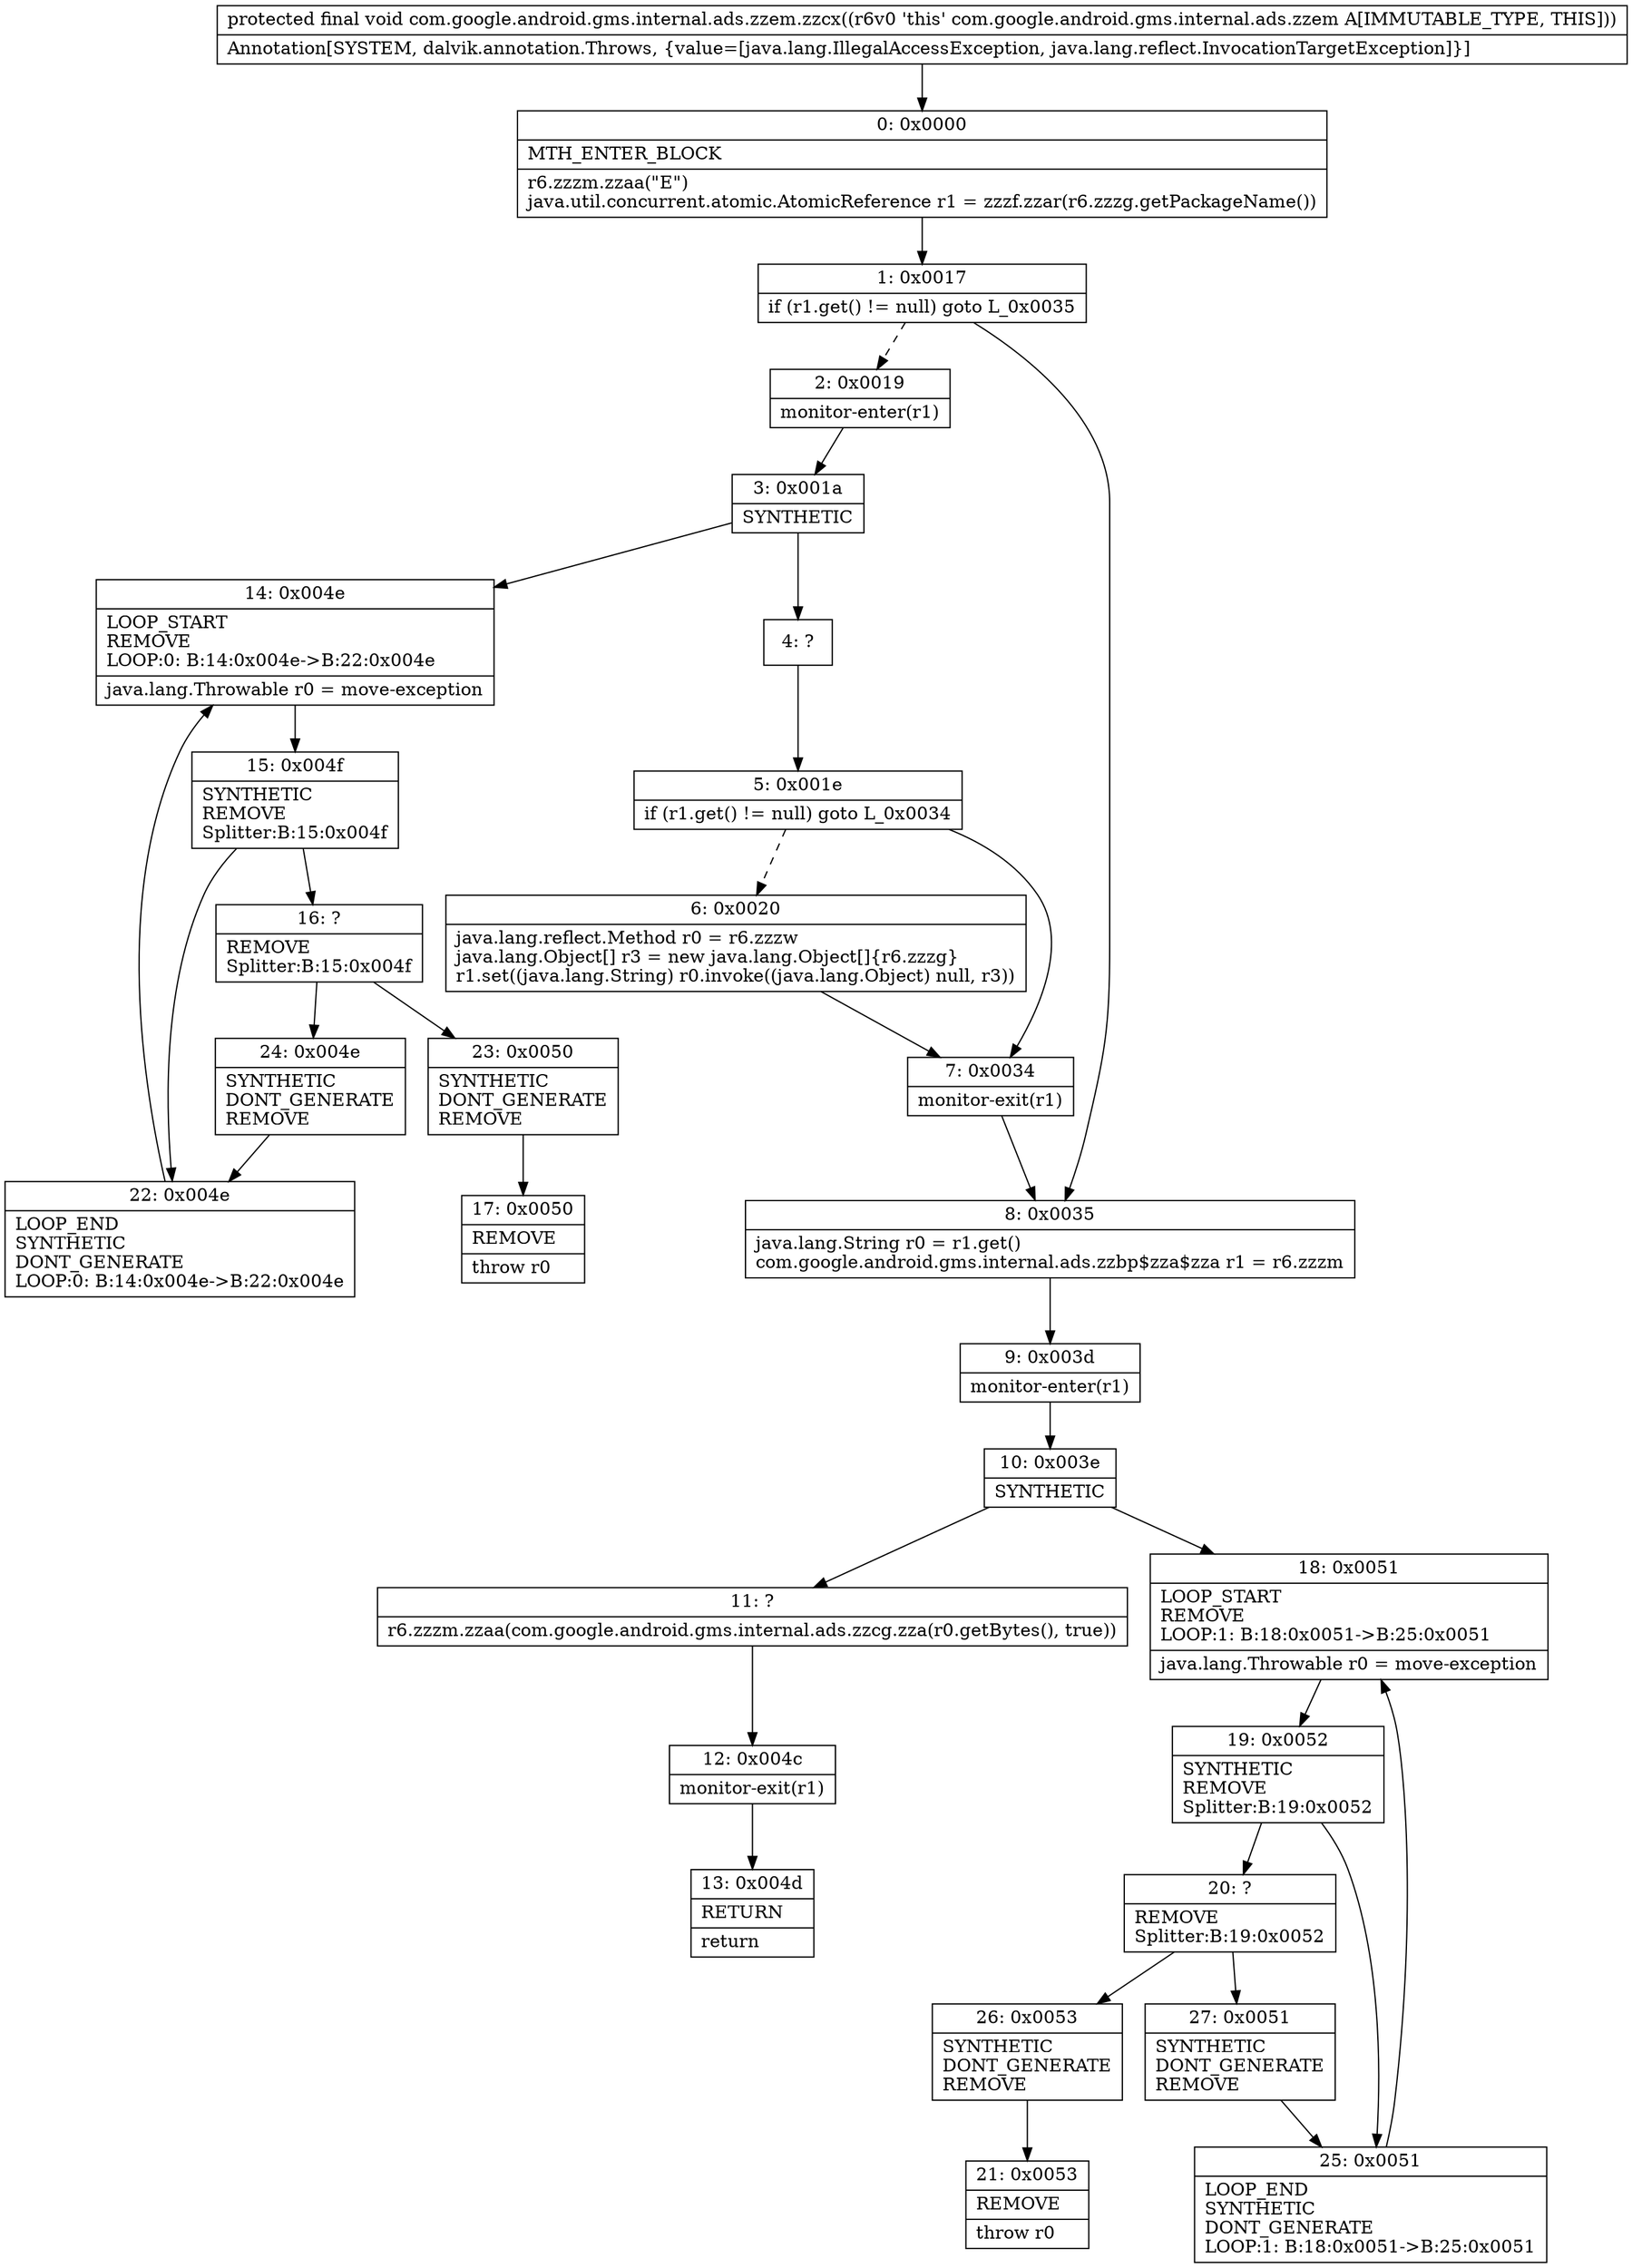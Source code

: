 digraph "CFG forcom.google.android.gms.internal.ads.zzem.zzcx()V" {
Node_0 [shape=record,label="{0\:\ 0x0000|MTH_ENTER_BLOCK\l|r6.zzzm.zzaa(\"E\")\ljava.util.concurrent.atomic.AtomicReference r1 = zzzf.zzar(r6.zzzg.getPackageName())\l}"];
Node_1 [shape=record,label="{1\:\ 0x0017|if (r1.get() != null) goto L_0x0035\l}"];
Node_2 [shape=record,label="{2\:\ 0x0019|monitor\-enter(r1)\l}"];
Node_3 [shape=record,label="{3\:\ 0x001a|SYNTHETIC\l}"];
Node_4 [shape=record,label="{4\:\ ?}"];
Node_5 [shape=record,label="{5\:\ 0x001e|if (r1.get() != null) goto L_0x0034\l}"];
Node_6 [shape=record,label="{6\:\ 0x0020|java.lang.reflect.Method r0 = r6.zzzw\ljava.lang.Object[] r3 = new java.lang.Object[]\{r6.zzzg\}\lr1.set((java.lang.String) r0.invoke((java.lang.Object) null, r3))\l}"];
Node_7 [shape=record,label="{7\:\ 0x0034|monitor\-exit(r1)\l}"];
Node_8 [shape=record,label="{8\:\ 0x0035|java.lang.String r0 = r1.get()\lcom.google.android.gms.internal.ads.zzbp$zza$zza r1 = r6.zzzm\l}"];
Node_9 [shape=record,label="{9\:\ 0x003d|monitor\-enter(r1)\l}"];
Node_10 [shape=record,label="{10\:\ 0x003e|SYNTHETIC\l}"];
Node_11 [shape=record,label="{11\:\ ?|r6.zzzm.zzaa(com.google.android.gms.internal.ads.zzcg.zza(r0.getBytes(), true))\l}"];
Node_12 [shape=record,label="{12\:\ 0x004c|monitor\-exit(r1)\l}"];
Node_13 [shape=record,label="{13\:\ 0x004d|RETURN\l|return\l}"];
Node_14 [shape=record,label="{14\:\ 0x004e|LOOP_START\lREMOVE\lLOOP:0: B:14:0x004e\-\>B:22:0x004e\l|java.lang.Throwable r0 = move\-exception\l}"];
Node_15 [shape=record,label="{15\:\ 0x004f|SYNTHETIC\lREMOVE\lSplitter:B:15:0x004f\l}"];
Node_16 [shape=record,label="{16\:\ ?|REMOVE\lSplitter:B:15:0x004f\l}"];
Node_17 [shape=record,label="{17\:\ 0x0050|REMOVE\l|throw r0\l}"];
Node_18 [shape=record,label="{18\:\ 0x0051|LOOP_START\lREMOVE\lLOOP:1: B:18:0x0051\-\>B:25:0x0051\l|java.lang.Throwable r0 = move\-exception\l}"];
Node_19 [shape=record,label="{19\:\ 0x0052|SYNTHETIC\lREMOVE\lSplitter:B:19:0x0052\l}"];
Node_20 [shape=record,label="{20\:\ ?|REMOVE\lSplitter:B:19:0x0052\l}"];
Node_21 [shape=record,label="{21\:\ 0x0053|REMOVE\l|throw r0\l}"];
Node_22 [shape=record,label="{22\:\ 0x004e|LOOP_END\lSYNTHETIC\lDONT_GENERATE\lLOOP:0: B:14:0x004e\-\>B:22:0x004e\l}"];
Node_23 [shape=record,label="{23\:\ 0x0050|SYNTHETIC\lDONT_GENERATE\lREMOVE\l}"];
Node_24 [shape=record,label="{24\:\ 0x004e|SYNTHETIC\lDONT_GENERATE\lREMOVE\l}"];
Node_25 [shape=record,label="{25\:\ 0x0051|LOOP_END\lSYNTHETIC\lDONT_GENERATE\lLOOP:1: B:18:0x0051\-\>B:25:0x0051\l}"];
Node_26 [shape=record,label="{26\:\ 0x0053|SYNTHETIC\lDONT_GENERATE\lREMOVE\l}"];
Node_27 [shape=record,label="{27\:\ 0x0051|SYNTHETIC\lDONT_GENERATE\lREMOVE\l}"];
MethodNode[shape=record,label="{protected final void com.google.android.gms.internal.ads.zzem.zzcx((r6v0 'this' com.google.android.gms.internal.ads.zzem A[IMMUTABLE_TYPE, THIS]))  | Annotation[SYSTEM, dalvik.annotation.Throws, \{value=[java.lang.IllegalAccessException, java.lang.reflect.InvocationTargetException]\}]\l}"];
MethodNode -> Node_0;
Node_0 -> Node_1;
Node_1 -> Node_2[style=dashed];
Node_1 -> Node_8;
Node_2 -> Node_3;
Node_3 -> Node_4;
Node_3 -> Node_14;
Node_4 -> Node_5;
Node_5 -> Node_6[style=dashed];
Node_5 -> Node_7;
Node_6 -> Node_7;
Node_7 -> Node_8;
Node_8 -> Node_9;
Node_9 -> Node_10;
Node_10 -> Node_11;
Node_10 -> Node_18;
Node_11 -> Node_12;
Node_12 -> Node_13;
Node_14 -> Node_15;
Node_15 -> Node_16;
Node_15 -> Node_22;
Node_16 -> Node_23;
Node_16 -> Node_24;
Node_18 -> Node_19;
Node_19 -> Node_20;
Node_19 -> Node_25;
Node_20 -> Node_26;
Node_20 -> Node_27;
Node_22 -> Node_14;
Node_23 -> Node_17;
Node_24 -> Node_22;
Node_25 -> Node_18;
Node_26 -> Node_21;
Node_27 -> Node_25;
}

